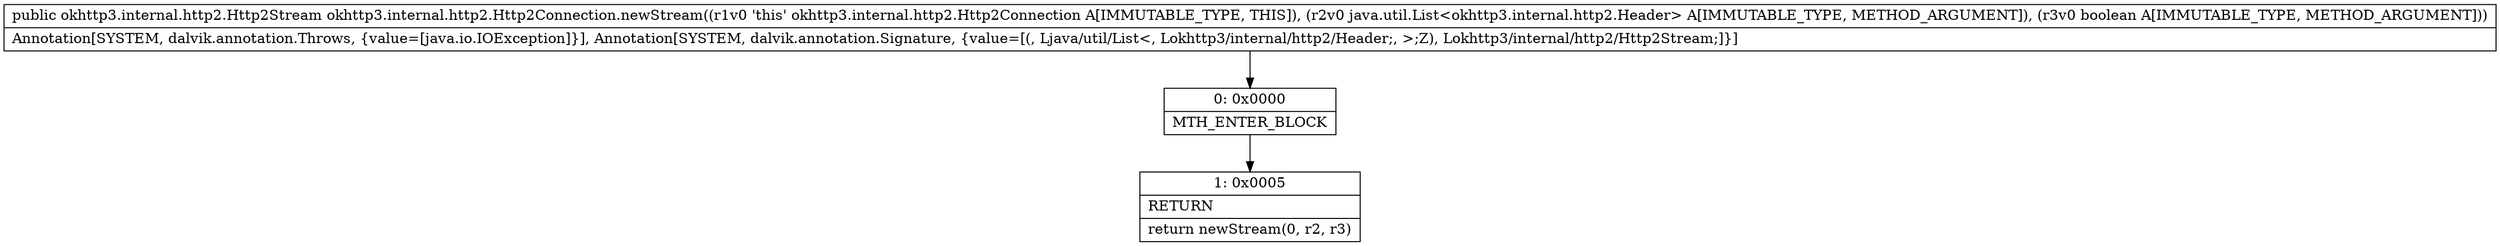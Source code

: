 digraph "CFG forokhttp3.internal.http2.Http2Connection.newStream(Ljava\/util\/List;Z)Lokhttp3\/internal\/http2\/Http2Stream;" {
Node_0 [shape=record,label="{0\:\ 0x0000|MTH_ENTER_BLOCK\l}"];
Node_1 [shape=record,label="{1\:\ 0x0005|RETURN\l|return newStream(0, r2, r3)\l}"];
MethodNode[shape=record,label="{public okhttp3.internal.http2.Http2Stream okhttp3.internal.http2.Http2Connection.newStream((r1v0 'this' okhttp3.internal.http2.Http2Connection A[IMMUTABLE_TYPE, THIS]), (r2v0 java.util.List\<okhttp3.internal.http2.Header\> A[IMMUTABLE_TYPE, METHOD_ARGUMENT]), (r3v0 boolean A[IMMUTABLE_TYPE, METHOD_ARGUMENT]))  | Annotation[SYSTEM, dalvik.annotation.Throws, \{value=[java.io.IOException]\}], Annotation[SYSTEM, dalvik.annotation.Signature, \{value=[(, Ljava\/util\/List\<, Lokhttp3\/internal\/http2\/Header;, \>;Z), Lokhttp3\/internal\/http2\/Http2Stream;]\}]\l}"];
MethodNode -> Node_0;
Node_0 -> Node_1;
}

